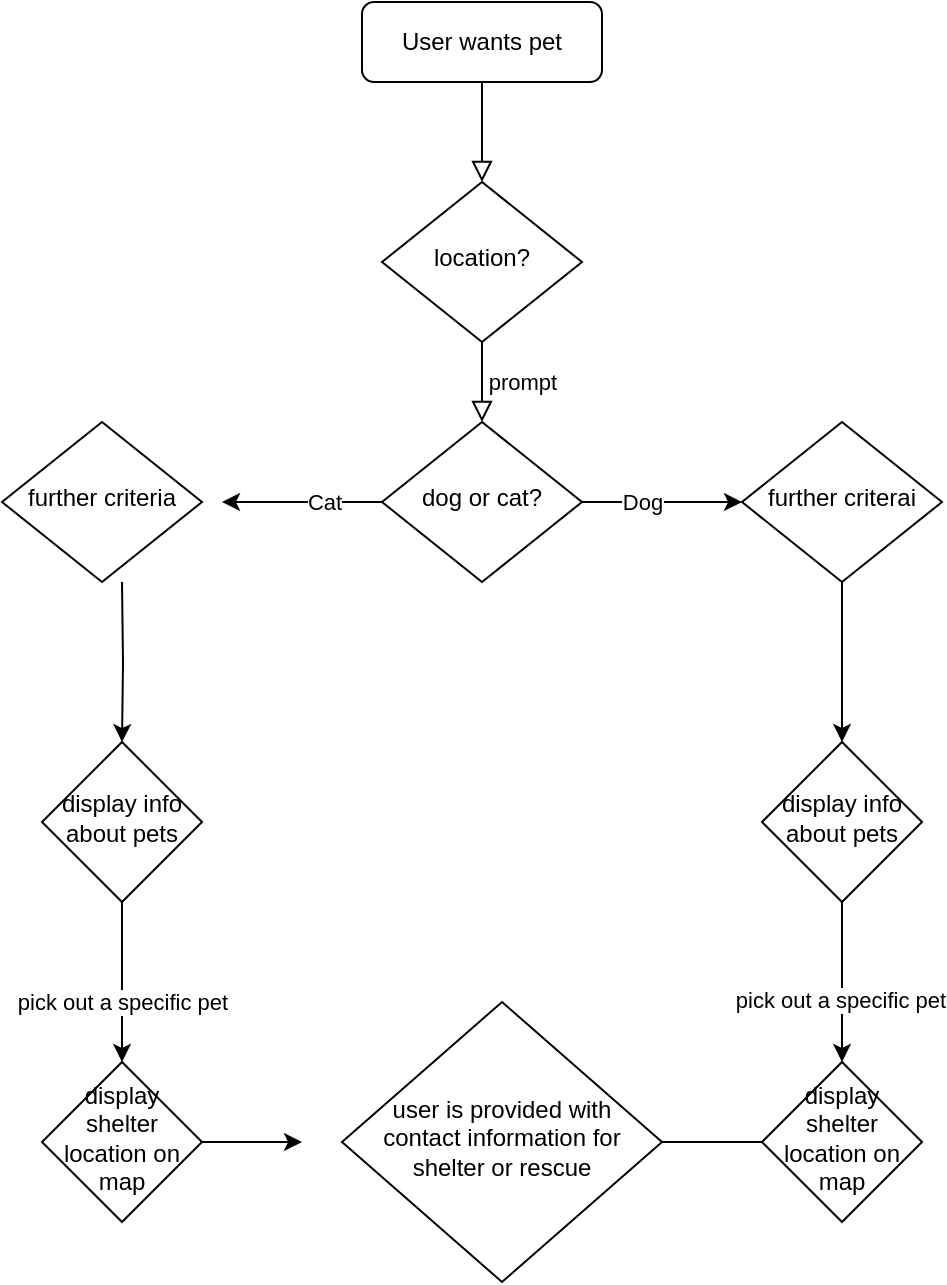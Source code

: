<mxfile version="13.5.7" type="device"><diagram id="C5RBs43oDa-KdzZeNtuy" name="Page-1"><mxGraphModel dx="1185" dy="643" grid="1" gridSize="10" guides="1" tooltips="1" connect="1" arrows="1" fold="1" page="1" pageScale="1" pageWidth="827" pageHeight="1169" math="0" shadow="0"><root><mxCell id="WIyWlLk6GJQsqaUBKTNV-0"/><mxCell id="WIyWlLk6GJQsqaUBKTNV-1" parent="WIyWlLk6GJQsqaUBKTNV-0"/><mxCell id="WIyWlLk6GJQsqaUBKTNV-2" value="" style="rounded=0;html=1;jettySize=auto;orthogonalLoop=1;fontSize=11;endArrow=block;endFill=0;endSize=8;strokeWidth=1;shadow=0;labelBackgroundColor=none;edgeStyle=orthogonalEdgeStyle;" parent="WIyWlLk6GJQsqaUBKTNV-1" source="WIyWlLk6GJQsqaUBKTNV-3" target="WIyWlLk6GJQsqaUBKTNV-6" edge="1"><mxGeometry relative="1" as="geometry"/></mxCell><object label="User wants pet" id="WIyWlLk6GJQsqaUBKTNV-3"><mxCell style="rounded=1;whiteSpace=wrap;html=1;fontSize=12;glass=0;strokeWidth=1;shadow=0;" parent="WIyWlLk6GJQsqaUBKTNV-1" vertex="1"><mxGeometry x="380" y="70" width="120" height="40" as="geometry"/></mxCell></object><mxCell id="WIyWlLk6GJQsqaUBKTNV-4" value="prompt" style="rounded=0;html=1;jettySize=auto;orthogonalLoop=1;fontSize=11;endArrow=block;endFill=0;endSize=8;strokeWidth=1;shadow=0;labelBackgroundColor=none;edgeStyle=orthogonalEdgeStyle;" parent="WIyWlLk6GJQsqaUBKTNV-1" source="WIyWlLk6GJQsqaUBKTNV-6" target="WIyWlLk6GJQsqaUBKTNV-10" edge="1"><mxGeometry y="20" relative="1" as="geometry"><mxPoint as="offset"/></mxGeometry></mxCell><mxCell id="WIyWlLk6GJQsqaUBKTNV-6" value="location?" style="rhombus;whiteSpace=wrap;html=1;shadow=0;fontFamily=Helvetica;fontSize=12;align=center;strokeWidth=1;spacing=6;spacingTop=-4;" parent="WIyWlLk6GJQsqaUBKTNV-1" vertex="1"><mxGeometry x="390" y="160" width="100" height="80" as="geometry"/></mxCell><mxCell id="2c_mYsr5BQtn8crDb47M-2" value="" style="edgeStyle=orthogonalEdgeStyle;rounded=0;orthogonalLoop=1;jettySize=auto;html=1;" edge="1" parent="WIyWlLk6GJQsqaUBKTNV-1" source="WIyWlLk6GJQsqaUBKTNV-10"><mxGeometry relative="1" as="geometry"><mxPoint x="310" y="320" as="targetPoint"/></mxGeometry></mxCell><mxCell id="2c_mYsr5BQtn8crDb47M-3" value="Cat" style="edgeLabel;html=1;align=center;verticalAlign=middle;resizable=0;points=[];" vertex="1" connectable="0" parent="2c_mYsr5BQtn8crDb47M-2"><mxGeometry x="-0.268" y="2" relative="1" as="geometry"><mxPoint y="-2" as="offset"/></mxGeometry></mxCell><mxCell id="2c_mYsr5BQtn8crDb47M-5" value="" style="edgeStyle=orthogonalEdgeStyle;rounded=0;orthogonalLoop=1;jettySize=auto;html=1;" edge="1" parent="WIyWlLk6GJQsqaUBKTNV-1" source="WIyWlLk6GJQsqaUBKTNV-10" target="2c_mYsr5BQtn8crDb47M-4"><mxGeometry relative="1" as="geometry"/></mxCell><mxCell id="2c_mYsr5BQtn8crDb47M-6" value="Dog" style="edgeLabel;html=1;align=center;verticalAlign=middle;resizable=0;points=[];" vertex="1" connectable="0" parent="2c_mYsr5BQtn8crDb47M-5"><mxGeometry x="-0.266" relative="1" as="geometry"><mxPoint as="offset"/></mxGeometry></mxCell><mxCell id="WIyWlLk6GJQsqaUBKTNV-10" value="dog or cat?" style="rhombus;whiteSpace=wrap;html=1;shadow=0;fontFamily=Helvetica;fontSize=12;align=center;strokeWidth=1;spacing=6;spacingTop=-4;" parent="WIyWlLk6GJQsqaUBKTNV-1" vertex="1"><mxGeometry x="390" y="280" width="100" height="80" as="geometry"/></mxCell><mxCell id="2c_mYsr5BQtn8crDb47M-10" value="" style="edgeStyle=orthogonalEdgeStyle;rounded=0;orthogonalLoop=1;jettySize=auto;html=1;" edge="1" parent="WIyWlLk6GJQsqaUBKTNV-1" target="2c_mYsr5BQtn8crDb47M-9"><mxGeometry relative="1" as="geometry"><mxPoint x="260" y="360" as="sourcePoint"/></mxGeometry></mxCell><mxCell id="2c_mYsr5BQtn8crDb47M-1" value="further criteria" style="rhombus;whiteSpace=wrap;html=1;shadow=0;fontFamily=Helvetica;fontSize=12;align=center;strokeWidth=1;spacing=6;spacingTop=-4;" vertex="1" parent="WIyWlLk6GJQsqaUBKTNV-1"><mxGeometry x="200" y="280" width="100" height="80" as="geometry"/></mxCell><mxCell id="2c_mYsr5BQtn8crDb47M-8" value="" style="edgeStyle=orthogonalEdgeStyle;rounded=0;orthogonalLoop=1;jettySize=auto;html=1;" edge="1" parent="WIyWlLk6GJQsqaUBKTNV-1" source="2c_mYsr5BQtn8crDb47M-4"><mxGeometry relative="1" as="geometry"><mxPoint x="620" y="440.0" as="targetPoint"/></mxGeometry></mxCell><mxCell id="2c_mYsr5BQtn8crDb47M-4" value="further criterai" style="rhombus;whiteSpace=wrap;html=1;shadow=0;fontFamily=Helvetica;fontSize=12;align=center;strokeWidth=1;spacing=6;spacingTop=-4;" vertex="1" parent="WIyWlLk6GJQsqaUBKTNV-1"><mxGeometry x="570" y="280" width="100" height="80" as="geometry"/></mxCell><mxCell id="2c_mYsr5BQtn8crDb47M-13" value="" style="edgeStyle=orthogonalEdgeStyle;rounded=0;orthogonalLoop=1;jettySize=auto;html=1;" edge="1" parent="WIyWlLk6GJQsqaUBKTNV-1" source="2c_mYsr5BQtn8crDb47M-9" target="2c_mYsr5BQtn8crDb47M-12"><mxGeometry relative="1" as="geometry"/></mxCell><mxCell id="2c_mYsr5BQtn8crDb47M-9" value="display info about pets" style="rhombus;whiteSpace=wrap;html=1;shadow=0;strokeWidth=1;spacing=6;spacingTop=-4;" vertex="1" parent="WIyWlLk6GJQsqaUBKTNV-1"><mxGeometry x="220" y="440" width="80" height="80" as="geometry"/></mxCell><mxCell id="2c_mYsr5BQtn8crDb47M-15" value="" style="edgeStyle=orthogonalEdgeStyle;rounded=0;orthogonalLoop=1;jettySize=auto;html=1;" edge="1" parent="WIyWlLk6GJQsqaUBKTNV-1" source="2c_mYsr5BQtn8crDb47M-11"><mxGeometry relative="1" as="geometry"><mxPoint x="620" y="600" as="targetPoint"/></mxGeometry></mxCell><mxCell id="2c_mYsr5BQtn8crDb47M-17" value="pick out a specific pet" style="edgeLabel;html=1;align=center;verticalAlign=middle;resizable=0;points=[];" vertex="1" connectable="0" parent="2c_mYsr5BQtn8crDb47M-15"><mxGeometry x="0.234" y="-2" relative="1" as="geometry"><mxPoint as="offset"/></mxGeometry></mxCell><mxCell id="2c_mYsr5BQtn8crDb47M-11" value="display info about pets" style="rhombus;whiteSpace=wrap;html=1;shadow=0;strokeWidth=1;spacing=6;spacingTop=-4;" vertex="1" parent="WIyWlLk6GJQsqaUBKTNV-1"><mxGeometry x="580" y="440" width="80" height="80" as="geometry"/></mxCell><mxCell id="2c_mYsr5BQtn8crDb47M-20" value="" style="edgeStyle=orthogonalEdgeStyle;rounded=0;orthogonalLoop=1;jettySize=auto;html=1;" edge="1" parent="WIyWlLk6GJQsqaUBKTNV-1" source="2c_mYsr5BQtn8crDb47M-12"><mxGeometry relative="1" as="geometry"><mxPoint x="350" y="640" as="targetPoint"/></mxGeometry></mxCell><mxCell id="2c_mYsr5BQtn8crDb47M-12" value="display shelter location on map" style="rhombus;whiteSpace=wrap;html=1;shadow=0;strokeWidth=1;spacing=6;spacingTop=-4;" vertex="1" parent="WIyWlLk6GJQsqaUBKTNV-1"><mxGeometry x="220" y="600" width="80" height="80" as="geometry"/></mxCell><mxCell id="2c_mYsr5BQtn8crDb47M-21" style="edgeStyle=orthogonalEdgeStyle;rounded=0;orthogonalLoop=1;jettySize=auto;html=1;exitX=0;exitY=0.5;exitDx=0;exitDy=0;entryX=1;entryY=0.5;entryDx=0;entryDy=0;" edge="1" parent="WIyWlLk6GJQsqaUBKTNV-1" source="2c_mYsr5BQtn8crDb47M-16"><mxGeometry relative="1" as="geometry"><mxPoint x="510" y="640" as="targetPoint"/></mxGeometry></mxCell><mxCell id="2c_mYsr5BQtn8crDb47M-16" value="display shelter location on map" style="rhombus;whiteSpace=wrap;html=1;shadow=0;strokeWidth=1;spacing=6;spacingTop=-4;" vertex="1" parent="WIyWlLk6GJQsqaUBKTNV-1"><mxGeometry x="580" y="600" width="80" height="80" as="geometry"/></mxCell><mxCell id="2c_mYsr5BQtn8crDb47M-18" value="pick out a specific pet" style="edgeLabel;html=1;align=center;verticalAlign=middle;resizable=0;points=[];" vertex="1" connectable="0" parent="WIyWlLk6GJQsqaUBKTNV-1"><mxGeometry x="260.0" y="569.995" as="geometry"/></mxCell><mxCell id="2c_mYsr5BQtn8crDb47M-19" value="user is provided with contact information for shelter or rescue" style="rhombus;whiteSpace=wrap;html=1;shadow=0;strokeWidth=1;spacing=6;spacingTop=-4;" vertex="1" parent="WIyWlLk6GJQsqaUBKTNV-1"><mxGeometry x="370" y="570" width="160" height="140" as="geometry"/></mxCell></root></mxGraphModel></diagram></mxfile>